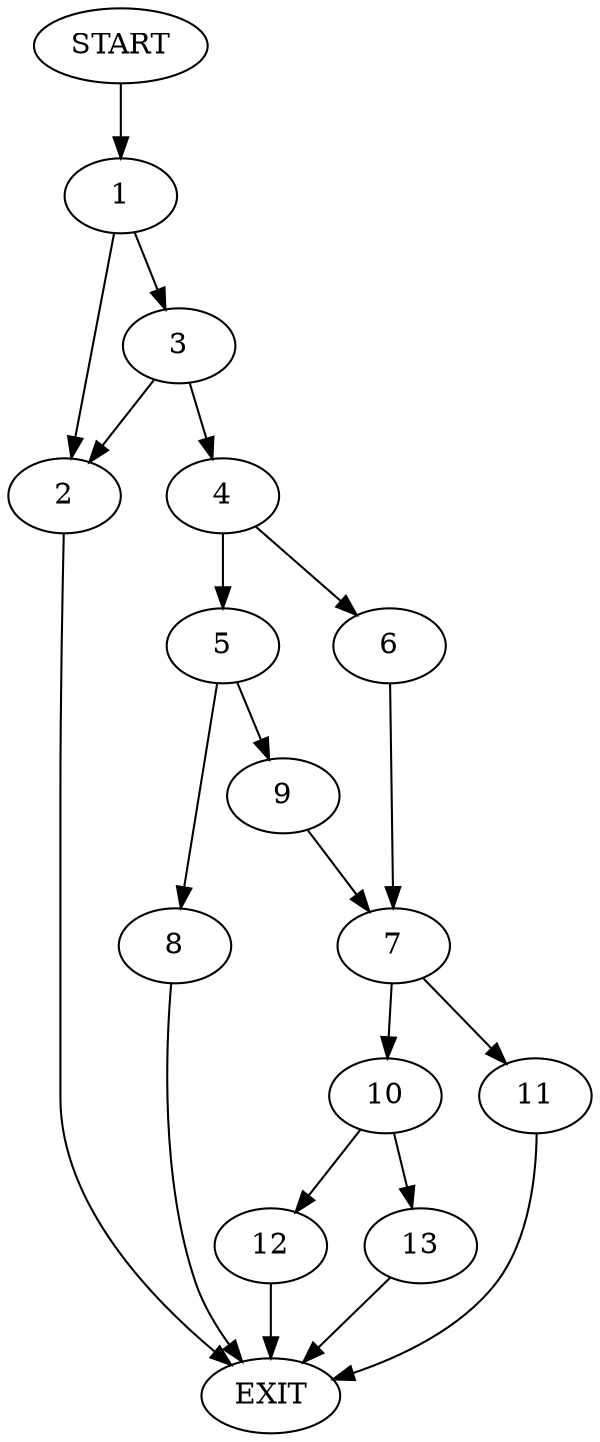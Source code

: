 digraph {
0 [label="START"]
14 [label="EXIT"]
0 -> 1
1 -> 2
1 -> 3
3 -> 2
3 -> 4
2 -> 14
4 -> 5
4 -> 6
6 -> 7
5 -> 8
5 -> 9
7 -> 10
7 -> 11
9 -> 7
8 -> 14
11 -> 14
10 -> 12
10 -> 13
12 -> 14
13 -> 14
}
